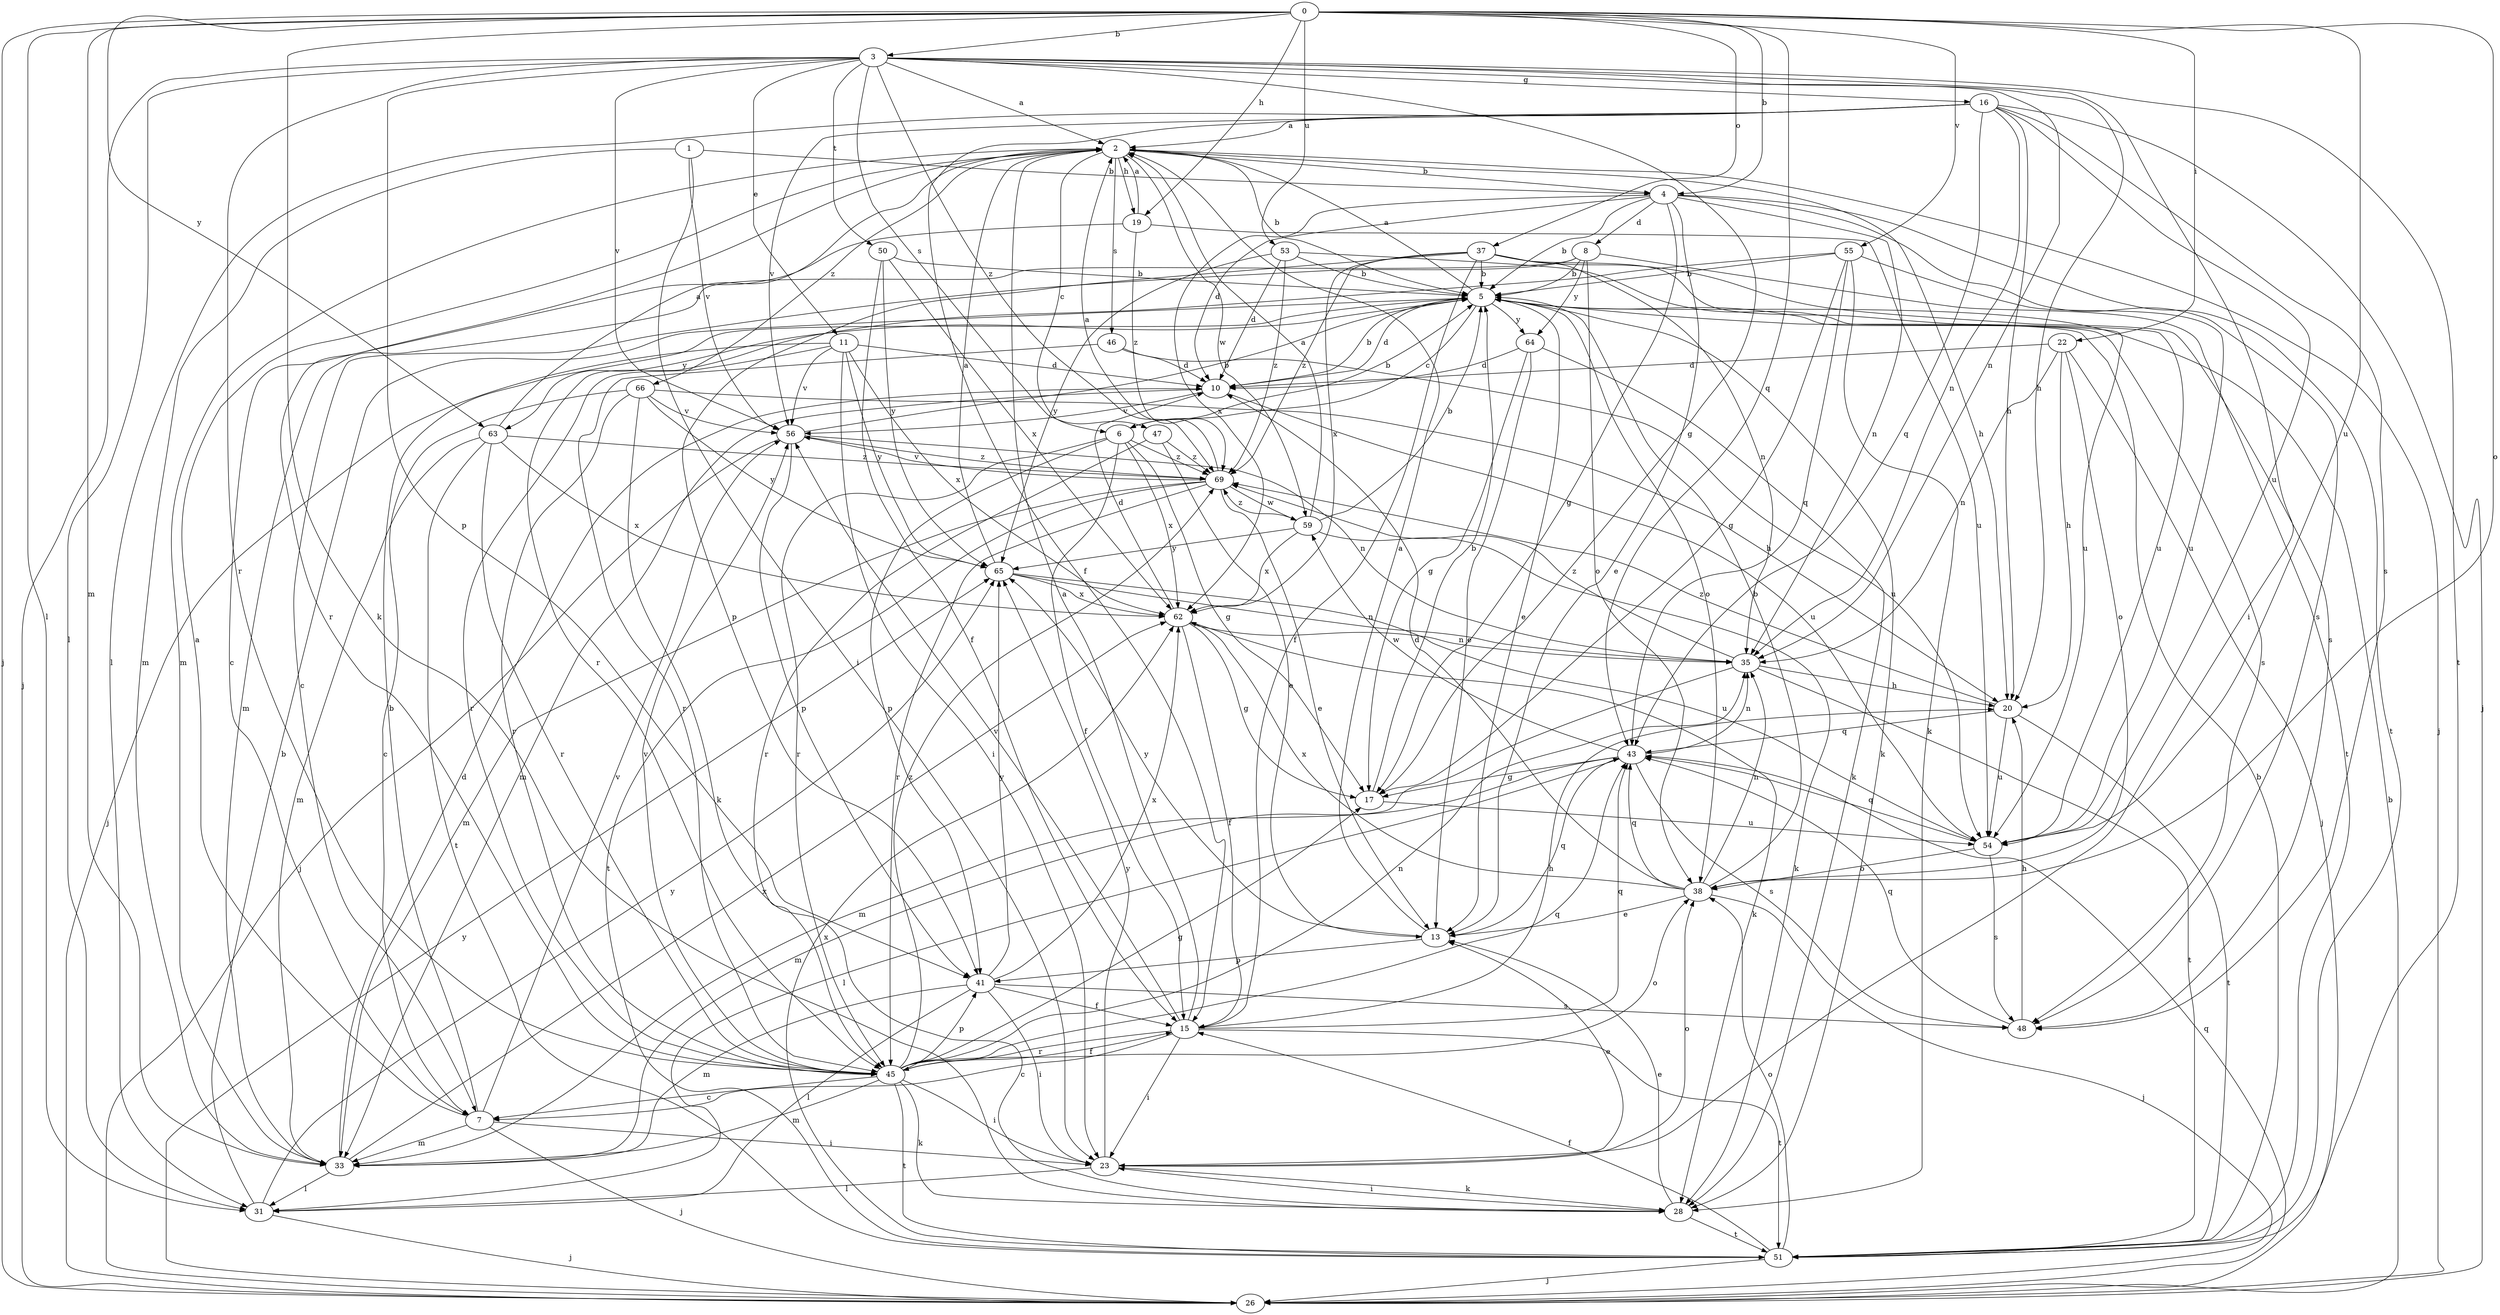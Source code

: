 strict digraph  {
0;
1;
2;
3;
4;
5;
6;
7;
8;
10;
11;
13;
15;
16;
17;
19;
20;
22;
23;
26;
28;
31;
33;
35;
37;
38;
41;
43;
45;
46;
47;
48;
50;
51;
53;
54;
55;
56;
59;
62;
63;
64;
65;
66;
69;
0 -> 3  [label=b];
0 -> 4  [label=b];
0 -> 19  [label=h];
0 -> 22  [label=i];
0 -> 26  [label=j];
0 -> 28  [label=k];
0 -> 31  [label=l];
0 -> 33  [label=m];
0 -> 37  [label=o];
0 -> 38  [label=o];
0 -> 43  [label=q];
0 -> 53  [label=u];
0 -> 54  [label=u];
0 -> 55  [label=v];
0 -> 63  [label=y];
1 -> 4  [label=b];
1 -> 23  [label=i];
1 -> 33  [label=m];
1 -> 56  [label=v];
2 -> 4  [label=b];
2 -> 5  [label=b];
2 -> 6  [label=c];
2 -> 19  [label=h];
2 -> 20  [label=h];
2 -> 26  [label=j];
2 -> 33  [label=m];
2 -> 45  [label=r];
2 -> 46  [label=s];
2 -> 59  [label=w];
2 -> 66  [label=z];
3 -> 2  [label=a];
3 -> 11  [label=e];
3 -> 16  [label=g];
3 -> 17  [label=g];
3 -> 20  [label=h];
3 -> 23  [label=i];
3 -> 26  [label=j];
3 -> 31  [label=l];
3 -> 35  [label=n];
3 -> 41  [label=p];
3 -> 45  [label=r];
3 -> 47  [label=s];
3 -> 50  [label=t];
3 -> 51  [label=t];
3 -> 56  [label=v];
3 -> 69  [label=z];
4 -> 5  [label=b];
4 -> 8  [label=d];
4 -> 10  [label=d];
4 -> 13  [label=e];
4 -> 17  [label=g];
4 -> 35  [label=n];
4 -> 48  [label=s];
4 -> 51  [label=t];
4 -> 62  [label=x];
5 -> 2  [label=a];
5 -> 6  [label=c];
5 -> 10  [label=d];
5 -> 13  [label=e];
5 -> 28  [label=k];
5 -> 38  [label=o];
5 -> 48  [label=s];
5 -> 63  [label=y];
5 -> 64  [label=y];
6 -> 5  [label=b];
6 -> 15  [label=f];
6 -> 17  [label=g];
6 -> 41  [label=p];
6 -> 45  [label=r];
6 -> 62  [label=x];
6 -> 69  [label=z];
7 -> 2  [label=a];
7 -> 5  [label=b];
7 -> 23  [label=i];
7 -> 26  [label=j];
7 -> 33  [label=m];
7 -> 56  [label=v];
8 -> 5  [label=b];
8 -> 7  [label=c];
8 -> 33  [label=m];
8 -> 38  [label=o];
8 -> 51  [label=t];
8 -> 64  [label=y];
10 -> 5  [label=b];
10 -> 33  [label=m];
10 -> 54  [label=u];
10 -> 56  [label=v];
11 -> 10  [label=d];
11 -> 23  [label=i];
11 -> 26  [label=j];
11 -> 45  [label=r];
11 -> 56  [label=v];
11 -> 62  [label=x];
11 -> 65  [label=y];
13 -> 2  [label=a];
13 -> 41  [label=p];
13 -> 43  [label=q];
13 -> 65  [label=y];
15 -> 2  [label=a];
15 -> 7  [label=c];
15 -> 20  [label=h];
15 -> 23  [label=i];
15 -> 43  [label=q];
15 -> 45  [label=r];
15 -> 51  [label=t];
15 -> 56  [label=v];
16 -> 2  [label=a];
16 -> 15  [label=f];
16 -> 20  [label=h];
16 -> 26  [label=j];
16 -> 31  [label=l];
16 -> 35  [label=n];
16 -> 43  [label=q];
16 -> 48  [label=s];
16 -> 54  [label=u];
16 -> 56  [label=v];
17 -> 5  [label=b];
17 -> 54  [label=u];
19 -> 2  [label=a];
19 -> 7  [label=c];
19 -> 54  [label=u];
19 -> 69  [label=z];
20 -> 43  [label=q];
20 -> 51  [label=t];
20 -> 54  [label=u];
20 -> 69  [label=z];
22 -> 10  [label=d];
22 -> 20  [label=h];
22 -> 26  [label=j];
22 -> 35  [label=n];
22 -> 38  [label=o];
23 -> 13  [label=e];
23 -> 28  [label=k];
23 -> 31  [label=l];
23 -> 38  [label=o];
23 -> 65  [label=y];
26 -> 5  [label=b];
26 -> 43  [label=q];
26 -> 65  [label=y];
28 -> 13  [label=e];
28 -> 23  [label=i];
28 -> 51  [label=t];
31 -> 5  [label=b];
31 -> 26  [label=j];
31 -> 65  [label=y];
33 -> 10  [label=d];
33 -> 31  [label=l];
33 -> 62  [label=x];
35 -> 20  [label=h];
35 -> 33  [label=m];
35 -> 51  [label=t];
35 -> 69  [label=z];
37 -> 5  [label=b];
37 -> 15  [label=f];
37 -> 35  [label=n];
37 -> 41  [label=p];
37 -> 48  [label=s];
37 -> 54  [label=u];
37 -> 62  [label=x];
37 -> 69  [label=z];
38 -> 5  [label=b];
38 -> 10  [label=d];
38 -> 13  [label=e];
38 -> 26  [label=j];
38 -> 35  [label=n];
38 -> 43  [label=q];
38 -> 62  [label=x];
41 -> 15  [label=f];
41 -> 23  [label=i];
41 -> 31  [label=l];
41 -> 33  [label=m];
41 -> 48  [label=s];
41 -> 62  [label=x];
41 -> 65  [label=y];
43 -> 17  [label=g];
43 -> 31  [label=l];
43 -> 33  [label=m];
43 -> 35  [label=n];
43 -> 48  [label=s];
43 -> 59  [label=w];
45 -> 7  [label=c];
45 -> 15  [label=f];
45 -> 17  [label=g];
45 -> 23  [label=i];
45 -> 28  [label=k];
45 -> 33  [label=m];
45 -> 35  [label=n];
45 -> 38  [label=o];
45 -> 41  [label=p];
45 -> 43  [label=q];
45 -> 51  [label=t];
45 -> 56  [label=v];
45 -> 69  [label=z];
46 -> 10  [label=d];
46 -> 45  [label=r];
46 -> 54  [label=u];
47 -> 13  [label=e];
47 -> 45  [label=r];
47 -> 69  [label=z];
48 -> 20  [label=h];
48 -> 43  [label=q];
50 -> 5  [label=b];
50 -> 15  [label=f];
50 -> 62  [label=x];
50 -> 65  [label=y];
51 -> 5  [label=b];
51 -> 15  [label=f];
51 -> 26  [label=j];
51 -> 38  [label=o];
51 -> 62  [label=x];
53 -> 5  [label=b];
53 -> 10  [label=d];
53 -> 54  [label=u];
53 -> 65  [label=y];
53 -> 69  [label=z];
54 -> 38  [label=o];
54 -> 43  [label=q];
54 -> 48  [label=s];
55 -> 5  [label=b];
55 -> 17  [label=g];
55 -> 28  [label=k];
55 -> 43  [label=q];
55 -> 45  [label=r];
55 -> 54  [label=u];
56 -> 5  [label=b];
56 -> 26  [label=j];
56 -> 35  [label=n];
56 -> 41  [label=p];
56 -> 69  [label=z];
59 -> 2  [label=a];
59 -> 5  [label=b];
59 -> 28  [label=k];
59 -> 62  [label=x];
59 -> 65  [label=y];
59 -> 69  [label=z];
62 -> 10  [label=d];
62 -> 15  [label=f];
62 -> 17  [label=g];
62 -> 28  [label=k];
62 -> 35  [label=n];
63 -> 2  [label=a];
63 -> 33  [label=m];
63 -> 45  [label=r];
63 -> 51  [label=t];
63 -> 62  [label=x];
63 -> 69  [label=z];
64 -> 10  [label=d];
64 -> 13  [label=e];
64 -> 17  [label=g];
64 -> 28  [label=k];
65 -> 2  [label=a];
65 -> 35  [label=n];
65 -> 54  [label=u];
65 -> 62  [label=x];
66 -> 7  [label=c];
66 -> 20  [label=h];
66 -> 28  [label=k];
66 -> 45  [label=r];
66 -> 56  [label=v];
66 -> 65  [label=y];
69 -> 2  [label=a];
69 -> 13  [label=e];
69 -> 33  [label=m];
69 -> 45  [label=r];
69 -> 51  [label=t];
69 -> 56  [label=v];
69 -> 59  [label=w];
}
